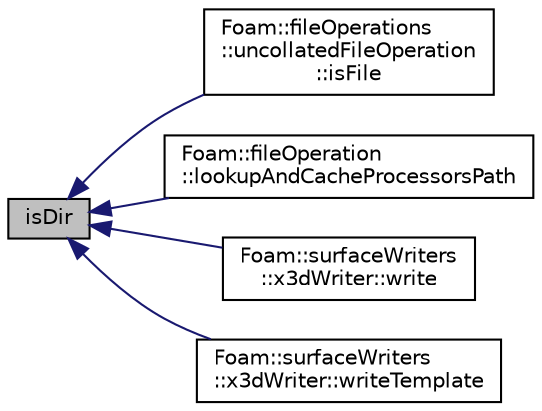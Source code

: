 digraph "isDir"
{
  bgcolor="transparent";
  edge [fontname="Helvetica",fontsize="10",labelfontname="Helvetica",labelfontsize="10"];
  node [fontname="Helvetica",fontsize="10",shape=record];
  rankdir="LR";
  Node1 [label="isDir",height=0.2,width=0.4,color="black", fillcolor="grey75", style="filled" fontcolor="black"];
  Node1 -> Node2 [dir="back",color="midnightblue",fontsize="10",style="solid",fontname="Helvetica"];
  Node2 [label="Foam::fileOperations\l::uncollatedFileOperation\l::isFile",height=0.2,width=0.4,color="black",URL="$classFoam_1_1fileOperations_1_1uncollatedFileOperation.html#abb2a62e974f473f8b34d567d6ffb1389",tooltip="Does the name exist as a FILE in the file system? "];
  Node1 -> Node3 [dir="back",color="midnightblue",fontsize="10",style="solid",fontname="Helvetica"];
  Node3 [label="Foam::fileOperation\l::lookupAndCacheProcessorsPath",height=0.2,width=0.4,color="black",URL="$classFoam_1_1fileOperation.html#add143b1e50cd6ca81d07d35d419ecbe1",tooltip="Lookup name of processorsDDD using cache. Return empty fileName. "];
  Node1 -> Node4 [dir="back",color="midnightblue",fontsize="10",style="solid",fontname="Helvetica"];
  Node4 [label="Foam::surfaceWriters\l::x3dWriter::write",height=0.2,width=0.4,color="black",URL="$classFoam_1_1surfaceWriters_1_1x3dWriter.html#afd799dadb33a0ff968bae2ddcb13787b",tooltip="Write surface geometry to file. "];
  Node1 -> Node5 [dir="back",color="midnightblue",fontsize="10",style="solid",fontname="Helvetica"];
  Node5 [label="Foam::surfaceWriters\l::x3dWriter::writeTemplate",height=0.2,width=0.4,color="black",URL="$classFoam_1_1surfaceWriters_1_1x3dWriter.html#a817eda2af780a14495d0652de348dfda"];
}
